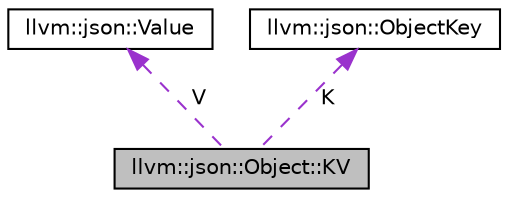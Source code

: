 digraph "llvm::json::Object::KV"
{
 // LATEX_PDF_SIZE
  bgcolor="transparent";
  edge [fontname="Helvetica",fontsize="10",labelfontname="Helvetica",labelfontsize="10"];
  node [fontname="Helvetica",fontsize="10",shape=record];
  Node1 [label="llvm::json::Object::KV",height=0.2,width=0.4,color="black", fillcolor="grey75", style="filled", fontcolor="black",tooltip=" "];
  Node2 -> Node1 [dir="back",color="darkorchid3",fontsize="10",style="dashed",label=" V" ,fontname="Helvetica"];
  Node2 [label="llvm::json::Value",height=0.2,width=0.4,color="black",URL="$classllvm_1_1json_1_1Value.html",tooltip="A Value is an JSON value of unknown type."];
  Node3 -> Node1 [dir="back",color="darkorchid3",fontsize="10",style="dashed",label=" K" ,fontname="Helvetica"];
  Node3 [label="llvm::json::ObjectKey",height=0.2,width=0.4,color="black",URL="$classllvm_1_1json_1_1ObjectKey.html",tooltip="ObjectKey is a used to capture keys in Object."];
}
